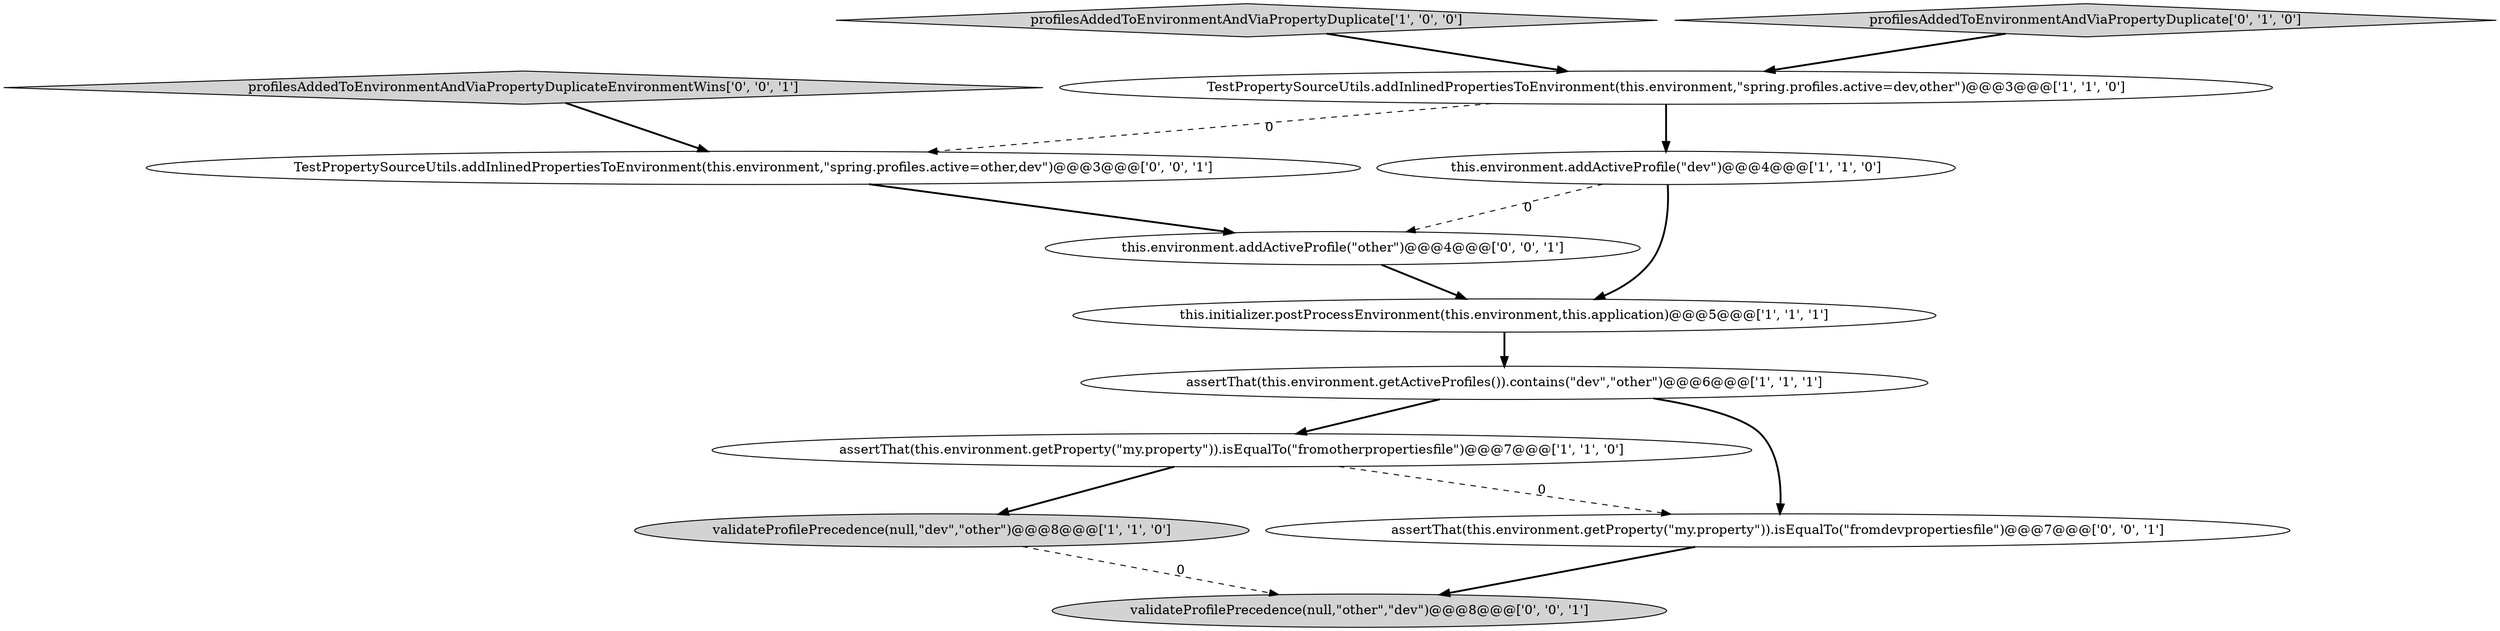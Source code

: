 digraph {
5 [style = filled, label = "TestPropertySourceUtils.addInlinedPropertiesToEnvironment(this.environment,\"spring.profiles.active=dev,other\")@@@3@@@['1', '1', '0']", fillcolor = white, shape = ellipse image = "AAA0AAABBB1BBB"];
6 [style = filled, label = "profilesAddedToEnvironmentAndViaPropertyDuplicate['1', '0', '0']", fillcolor = lightgray, shape = diamond image = "AAA0AAABBB1BBB"];
2 [style = filled, label = "this.initializer.postProcessEnvironment(this.environment,this.application)@@@5@@@['1', '1', '1']", fillcolor = white, shape = ellipse image = "AAA0AAABBB1BBB"];
0 [style = filled, label = "assertThat(this.environment.getProperty(\"my.property\")).isEqualTo(\"fromotherpropertiesfile\")@@@7@@@['1', '1', '0']", fillcolor = white, shape = ellipse image = "AAA0AAABBB1BBB"];
3 [style = filled, label = "assertThat(this.environment.getActiveProfiles()).contains(\"dev\",\"other\")@@@6@@@['1', '1', '1']", fillcolor = white, shape = ellipse image = "AAA0AAABBB1BBB"];
11 [style = filled, label = "validateProfilePrecedence(null,\"other\",\"dev\")@@@8@@@['0', '0', '1']", fillcolor = lightgray, shape = ellipse image = "AAA0AAABBB3BBB"];
4 [style = filled, label = "validateProfilePrecedence(null,\"dev\",\"other\")@@@8@@@['1', '1', '0']", fillcolor = lightgray, shape = ellipse image = "AAA0AAABBB1BBB"];
12 [style = filled, label = "assertThat(this.environment.getProperty(\"my.property\")).isEqualTo(\"fromdevpropertiesfile\")@@@7@@@['0', '0', '1']", fillcolor = white, shape = ellipse image = "AAA0AAABBB3BBB"];
7 [style = filled, label = "profilesAddedToEnvironmentAndViaPropertyDuplicate['0', '1', '0']", fillcolor = lightgray, shape = diamond image = "AAA0AAABBB2BBB"];
1 [style = filled, label = "this.environment.addActiveProfile(\"dev\")@@@4@@@['1', '1', '0']", fillcolor = white, shape = ellipse image = "AAA0AAABBB1BBB"];
10 [style = filled, label = "TestPropertySourceUtils.addInlinedPropertiesToEnvironment(this.environment,\"spring.profiles.active=other,dev\")@@@3@@@['0', '0', '1']", fillcolor = white, shape = ellipse image = "AAA0AAABBB3BBB"];
9 [style = filled, label = "this.environment.addActiveProfile(\"other\")@@@4@@@['0', '0', '1']", fillcolor = white, shape = ellipse image = "AAA0AAABBB3BBB"];
8 [style = filled, label = "profilesAddedToEnvironmentAndViaPropertyDuplicateEnvironmentWins['0', '0', '1']", fillcolor = lightgray, shape = diamond image = "AAA0AAABBB3BBB"];
5->1 [style = bold, label=""];
6->5 [style = bold, label=""];
8->10 [style = bold, label=""];
1->2 [style = bold, label=""];
7->5 [style = bold, label=""];
10->9 [style = bold, label=""];
1->9 [style = dashed, label="0"];
4->11 [style = dashed, label="0"];
3->12 [style = bold, label=""];
0->12 [style = dashed, label="0"];
5->10 [style = dashed, label="0"];
0->4 [style = bold, label=""];
9->2 [style = bold, label=""];
3->0 [style = bold, label=""];
2->3 [style = bold, label=""];
12->11 [style = bold, label=""];
}

